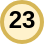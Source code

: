 <mxfile version="14.6.13" type="device"><diagram id="7x7jU2ZdbtA2H1uWNVps" name="Seite-1"><mxGraphModel dx="41" dy="36" grid="1" gridSize="10" guides="1" tooltips="1" connect="1" arrows="1" fold="1" page="1" pageScale="1" pageWidth="827" pageHeight="1169" math="0" shadow="0"><root><mxCell id="0"/><mxCell id="1" parent="0"/><mxCell id="zc9k0oh_xBIEG2BVRUbN-1" value="" style="group;fontStyle=1" parent="1" vertex="1" connectable="0"><mxGeometry x="40" y="39" width="20" height="21" as="geometry"/></mxCell><mxCell id="zc9k0oh_xBIEG2BVRUbN-2" value="" style="ellipse;whiteSpace=wrap;html=1;aspect=fixed;fillColor=#fff2cc;strokeColor=#d6b656;strokeWidth=2;fontStyle=1" parent="zc9k0oh_xBIEG2BVRUbN-1" vertex="1"><mxGeometry y="1" width="20" height="20" as="geometry"/></mxCell><mxCell id="zc9k0oh_xBIEG2BVRUbN-3" value="23" style="text;html=1;strokeColor=none;fillColor=none;align=center;verticalAlign=middle;whiteSpace=wrap;rounded=0;fontStyle=1" parent="zc9k0oh_xBIEG2BVRUbN-1" vertex="1"><mxGeometry width="20" height="20" as="geometry"/></mxCell></root></mxGraphModel></diagram></mxfile>